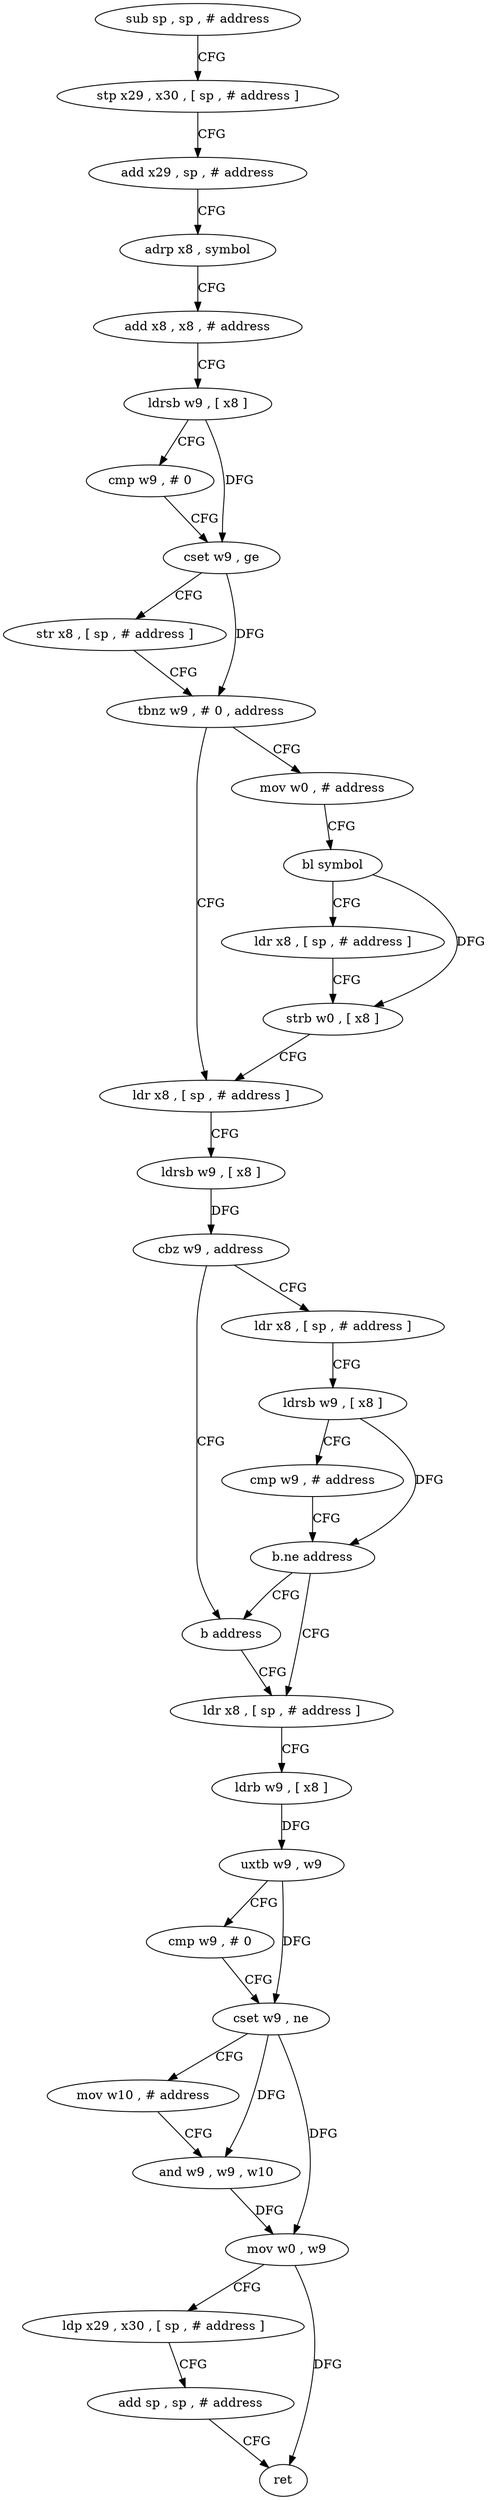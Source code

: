 digraph "func" {
"4226576" [label = "sub sp , sp , # address" ]
"4226580" [label = "stp x29 , x30 , [ sp , # address ]" ]
"4226584" [label = "add x29 , sp , # address" ]
"4226588" [label = "adrp x8 , symbol" ]
"4226592" [label = "add x8 , x8 , # address" ]
"4226596" [label = "ldrsb w9 , [ x8 ]" ]
"4226600" [label = "cmp w9 , # 0" ]
"4226604" [label = "cset w9 , ge" ]
"4226608" [label = "str x8 , [ sp , # address ]" ]
"4226612" [label = "tbnz w9 , # 0 , address" ]
"4226632" [label = "ldr x8 , [ sp , # address ]" ]
"4226616" [label = "mov w0 , # address" ]
"4226636" [label = "ldrsb w9 , [ x8 ]" ]
"4226640" [label = "cbz w9 , address" ]
"4226660" [label = "b address" ]
"4226644" [label = "ldr x8 , [ sp , # address ]" ]
"4226620" [label = "bl symbol" ]
"4226624" [label = "ldr x8 , [ sp , # address ]" ]
"4226628" [label = "strb w0 , [ x8 ]" ]
"4226664" [label = "ldr x8 , [ sp , # address ]" ]
"4226648" [label = "ldrsb w9 , [ x8 ]" ]
"4226652" [label = "cmp w9 , # address" ]
"4226656" [label = "b.ne address" ]
"4226668" [label = "ldrb w9 , [ x8 ]" ]
"4226672" [label = "uxtb w9 , w9" ]
"4226676" [label = "cmp w9 , # 0" ]
"4226680" [label = "cset w9 , ne" ]
"4226684" [label = "mov w10 , # address" ]
"4226688" [label = "and w9 , w9 , w10" ]
"4226692" [label = "mov w0 , w9" ]
"4226696" [label = "ldp x29 , x30 , [ sp , # address ]" ]
"4226700" [label = "add sp , sp , # address" ]
"4226704" [label = "ret" ]
"4226576" -> "4226580" [ label = "CFG" ]
"4226580" -> "4226584" [ label = "CFG" ]
"4226584" -> "4226588" [ label = "CFG" ]
"4226588" -> "4226592" [ label = "CFG" ]
"4226592" -> "4226596" [ label = "CFG" ]
"4226596" -> "4226600" [ label = "CFG" ]
"4226596" -> "4226604" [ label = "DFG" ]
"4226600" -> "4226604" [ label = "CFG" ]
"4226604" -> "4226608" [ label = "CFG" ]
"4226604" -> "4226612" [ label = "DFG" ]
"4226608" -> "4226612" [ label = "CFG" ]
"4226612" -> "4226632" [ label = "CFG" ]
"4226612" -> "4226616" [ label = "CFG" ]
"4226632" -> "4226636" [ label = "CFG" ]
"4226616" -> "4226620" [ label = "CFG" ]
"4226636" -> "4226640" [ label = "DFG" ]
"4226640" -> "4226660" [ label = "CFG" ]
"4226640" -> "4226644" [ label = "CFG" ]
"4226660" -> "4226664" [ label = "CFG" ]
"4226644" -> "4226648" [ label = "CFG" ]
"4226620" -> "4226624" [ label = "CFG" ]
"4226620" -> "4226628" [ label = "DFG" ]
"4226624" -> "4226628" [ label = "CFG" ]
"4226628" -> "4226632" [ label = "CFG" ]
"4226664" -> "4226668" [ label = "CFG" ]
"4226648" -> "4226652" [ label = "CFG" ]
"4226648" -> "4226656" [ label = "DFG" ]
"4226652" -> "4226656" [ label = "CFG" ]
"4226656" -> "4226664" [ label = "CFG" ]
"4226656" -> "4226660" [ label = "CFG" ]
"4226668" -> "4226672" [ label = "DFG" ]
"4226672" -> "4226676" [ label = "CFG" ]
"4226672" -> "4226680" [ label = "DFG" ]
"4226676" -> "4226680" [ label = "CFG" ]
"4226680" -> "4226684" [ label = "CFG" ]
"4226680" -> "4226688" [ label = "DFG" ]
"4226680" -> "4226692" [ label = "DFG" ]
"4226684" -> "4226688" [ label = "CFG" ]
"4226688" -> "4226692" [ label = "DFG" ]
"4226692" -> "4226696" [ label = "CFG" ]
"4226692" -> "4226704" [ label = "DFG" ]
"4226696" -> "4226700" [ label = "CFG" ]
"4226700" -> "4226704" [ label = "CFG" ]
}
